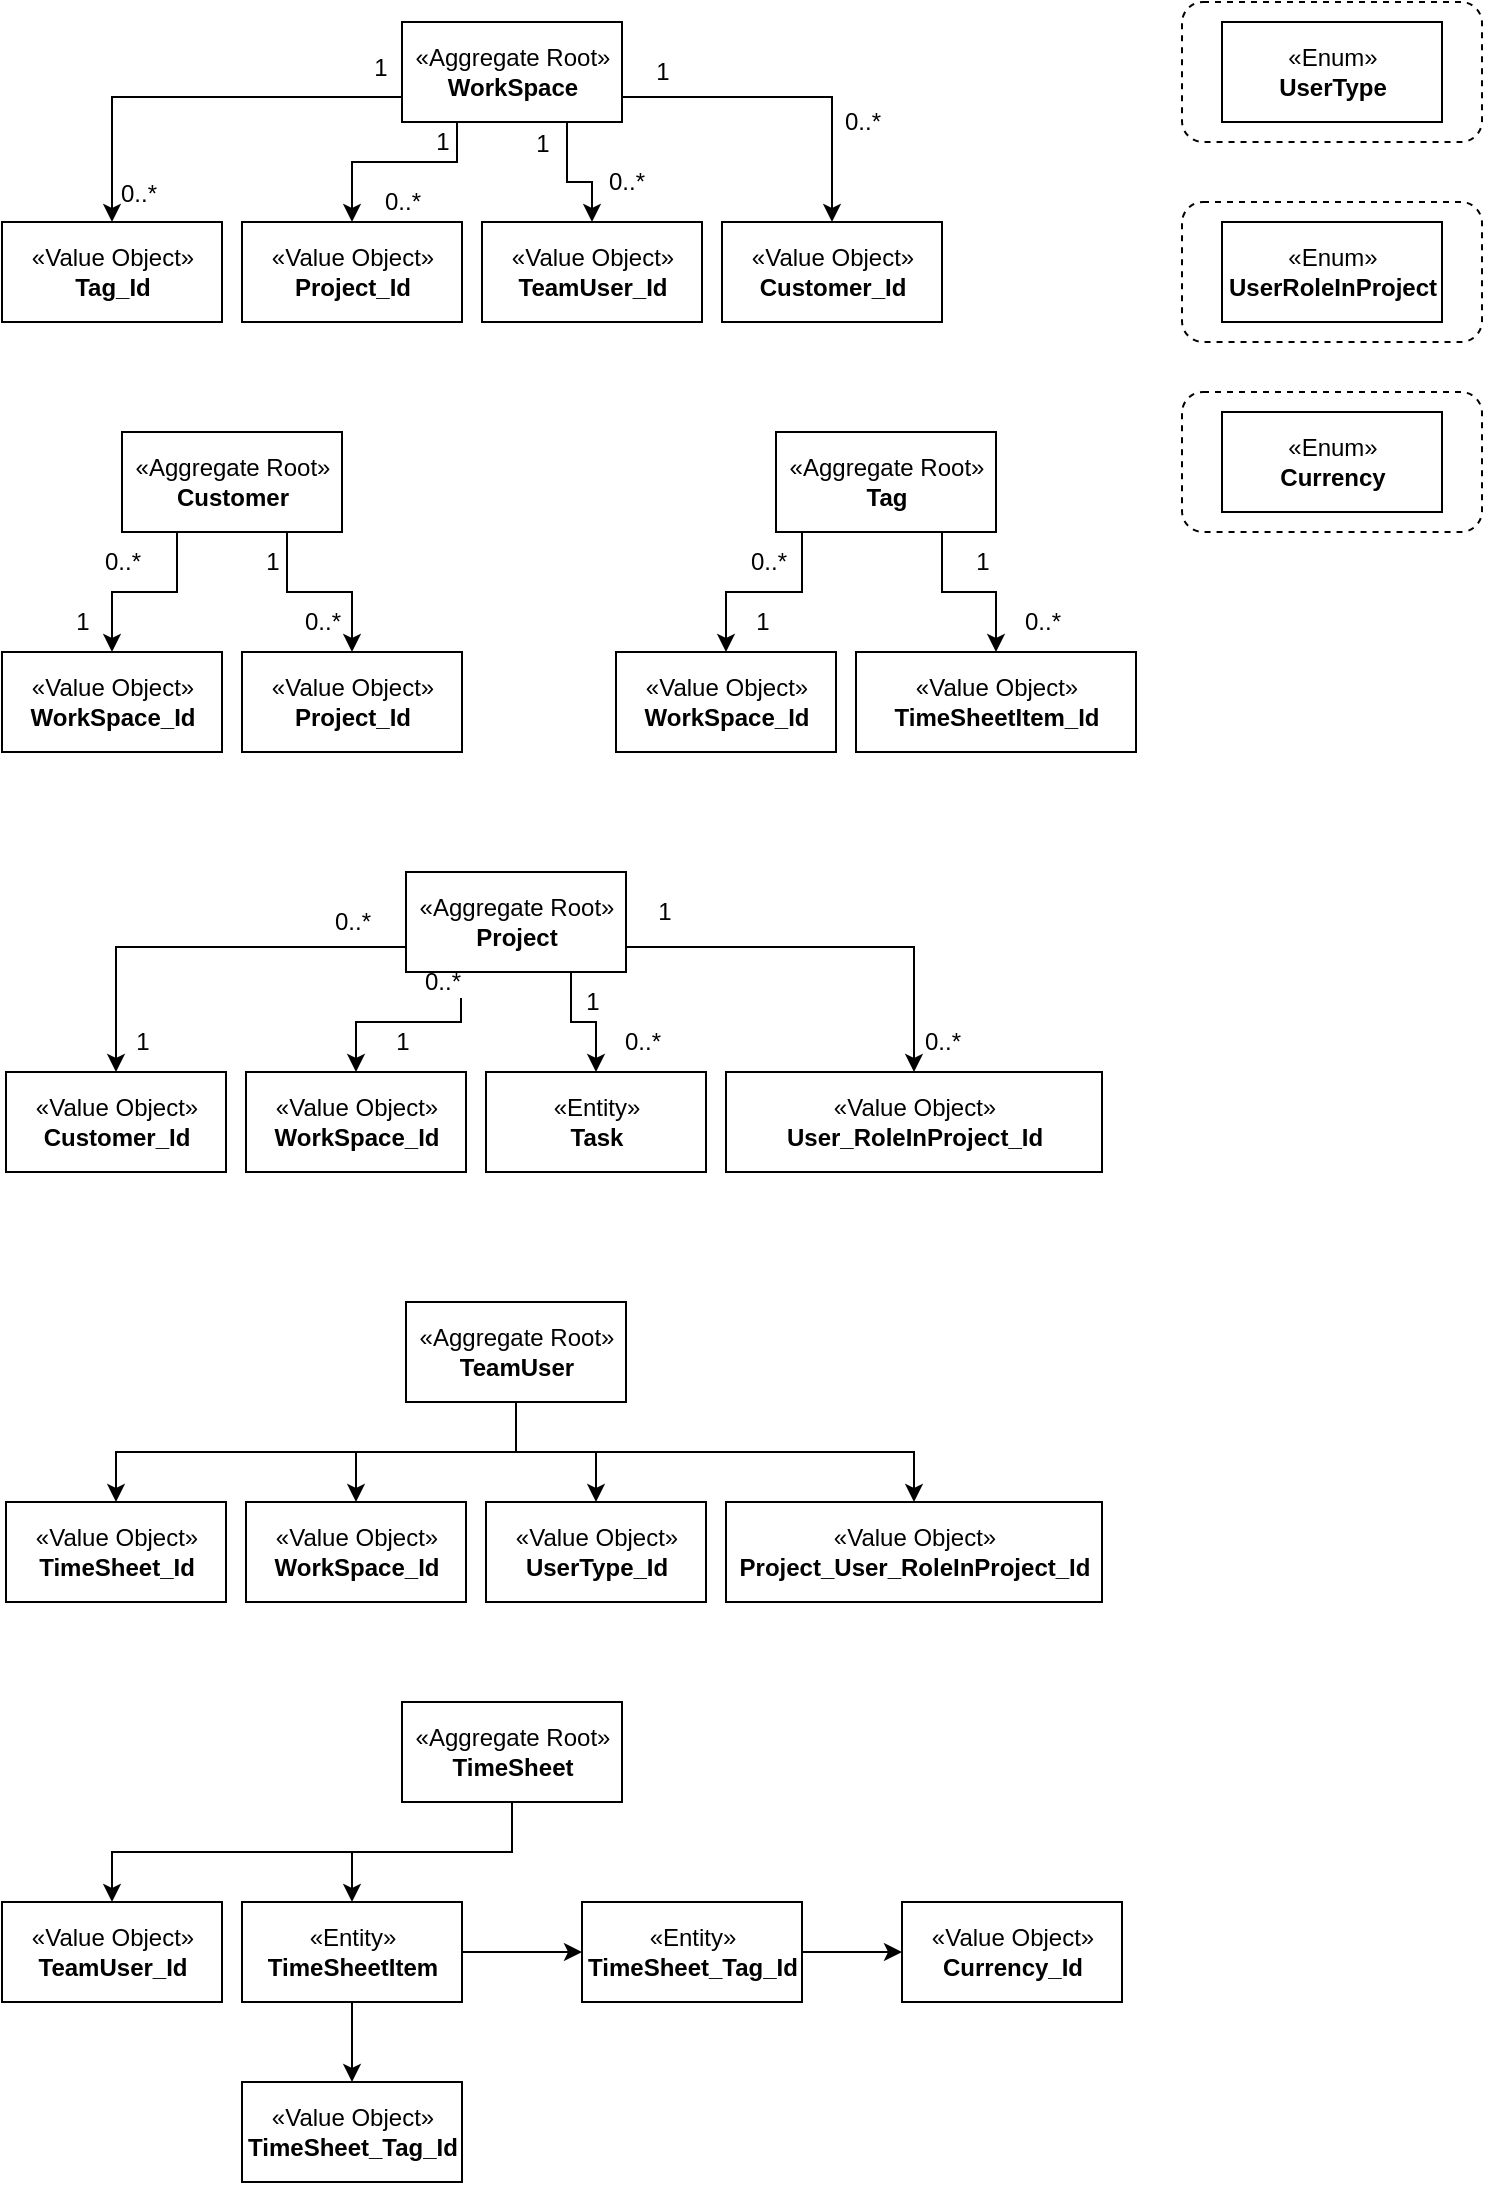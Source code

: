 <mxfile version="11.1.4" type="device"><diagram id="qc4NHHZFJ22QZ8N9rFCM" name="Domain Model By Associations"><mxGraphModel dx="1422" dy="824" grid="1" gridSize="10" guides="1" tooltips="1" connect="1" arrows="1" fold="1" page="1" pageScale="1" pageWidth="827" pageHeight="1169" math="0" shadow="0"><root><mxCell id="hbZJrL5-JNAS7463Lo1K-0"/><mxCell id="hbZJrL5-JNAS7463Lo1K-1" parent="hbZJrL5-JNAS7463Lo1K-0"/><mxCell id="t7W79FTYh01L5Vw371Bh-11" style="edgeStyle=orthogonalEdgeStyle;rounded=0;orthogonalLoop=1;jettySize=auto;html=1;exitX=0;exitY=0.75;exitDx=0;exitDy=0;entryX=0.5;entryY=0;entryDx=0;entryDy=0;" parent="hbZJrL5-JNAS7463Lo1K-1" source="t7W79FTYh01L5Vw371Bh-1" target="t7W79FTYh01L5Vw371Bh-5" edge="1"><mxGeometry relative="1" as="geometry"><Array as="points"><mxPoint x="85" y="58"/></Array></mxGeometry></mxCell><mxCell id="t7W79FTYh01L5Vw371Bh-79" value="0..*" style="text;html=1;resizable=0;points=[];align=center;verticalAlign=middle;labelBackgroundColor=#ffffff;" parent="t7W79FTYh01L5Vw371Bh-11" vertex="1" connectable="0"><mxGeometry x="0.712" y="-1" relative="1" as="geometry"><mxPoint x="14" y="16" as="offset"/></mxGeometry></mxCell><mxCell id="t7W79FTYh01L5Vw371Bh-80" value="1" style="text;html=1;resizable=0;points=[];align=center;verticalAlign=middle;labelBackgroundColor=#ffffff;" parent="t7W79FTYh01L5Vw371Bh-11" vertex="1" connectable="0"><mxGeometry x="0.36" relative="1" as="geometry"><mxPoint x="130" y="-15" as="offset"/></mxGeometry></mxCell><mxCell id="t7W79FTYh01L5Vw371Bh-81" style="edgeStyle=orthogonalEdgeStyle;rounded=0;orthogonalLoop=1;jettySize=auto;html=1;exitX=0.25;exitY=1;exitDx=0;exitDy=0;" parent="hbZJrL5-JNAS7463Lo1K-1" source="t7W79FTYh01L5Vw371Bh-1" target="t7W79FTYh01L5Vw371Bh-3" edge="1"><mxGeometry relative="1" as="geometry"><mxPoint x="270" y="90" as="sourcePoint"/><Array as="points"><mxPoint x="258" y="90"/><mxPoint x="205" y="90"/></Array></mxGeometry></mxCell><mxCell id="t7W79FTYh01L5Vw371Bh-82" value="1" style="text;html=1;resizable=0;points=[];align=center;verticalAlign=middle;labelBackgroundColor=#ffffff;" parent="t7W79FTYh01L5Vw371Bh-81" vertex="1" connectable="0"><mxGeometry x="-0.631" y="-12" relative="1" as="geometry"><mxPoint x="4" y="-9" as="offset"/></mxGeometry></mxCell><mxCell id="t7W79FTYh01L5Vw371Bh-83" value="0..*" style="text;html=1;resizable=0;points=[];align=center;verticalAlign=middle;labelBackgroundColor=#ffffff;" parent="t7W79FTYh01L5Vw371Bh-81" vertex="1" connectable="0"><mxGeometry x="0.146" relative="1" as="geometry"><mxPoint x="11" y="20" as="offset"/></mxGeometry></mxCell><mxCell id="t7W79FTYh01L5Vw371Bh-1" value="«Aggregate Root»&lt;br&gt;&lt;b&gt;WorkSpace&lt;/b&gt;" style="html=1;" parent="hbZJrL5-JNAS7463Lo1K-1" vertex="1"><mxGeometry x="230" y="20" width="110" height="50" as="geometry"/></mxCell><mxCell id="t7W79FTYh01L5Vw371Bh-2" value="«Value Object»&lt;br&gt;&lt;b&gt;TeamUser_Id&lt;/b&gt;" style="html=1;" parent="hbZJrL5-JNAS7463Lo1K-1" vertex="1"><mxGeometry x="270" y="120" width="110" height="50" as="geometry"/></mxCell><mxCell id="t7W79FTYh01L5Vw371Bh-3" value="«Value Object»&lt;br&gt;&lt;b&gt;Project_Id&lt;/b&gt;" style="html=1;" parent="hbZJrL5-JNAS7463Lo1K-1" vertex="1"><mxGeometry x="150" y="120" width="110" height="50" as="geometry"/></mxCell><mxCell id="t7W79FTYh01L5Vw371Bh-4" value="«Value Object»&lt;br&gt;&lt;b&gt;Customer_Id&lt;/b&gt;" style="html=1;" parent="hbZJrL5-JNAS7463Lo1K-1" vertex="1"><mxGeometry x="390" y="120" width="110" height="50" as="geometry"/></mxCell><mxCell id="t7W79FTYh01L5Vw371Bh-5" value="«Value Object»&lt;br&gt;&lt;b&gt;Tag_Id&lt;/b&gt;" style="html=1;" parent="hbZJrL5-JNAS7463Lo1K-1" vertex="1"><mxGeometry x="30" y="120" width="110" height="50" as="geometry"/></mxCell><mxCell id="t7W79FTYh01L5Vw371Bh-93" style="edgeStyle=orthogonalEdgeStyle;rounded=0;orthogonalLoop=1;jettySize=auto;html=1;exitX=0.25;exitY=1;exitDx=0;exitDy=0;entryX=0.5;entryY=0;entryDx=0;entryDy=0;" parent="hbZJrL5-JNAS7463Lo1K-1" source="t7W79FTYh01L5Vw371Bh-19" target="t7W79FTYh01L5Vw371Bh-23" edge="1"><mxGeometry relative="1" as="geometry"/></mxCell><mxCell id="t7W79FTYh01L5Vw371Bh-94" value="1" style="text;html=1;resizable=0;points=[];align=center;verticalAlign=middle;labelBackgroundColor=#ffffff;" parent="t7W79FTYh01L5Vw371Bh-93" vertex="1" connectable="0"><mxGeometry x="-0.398" y="-7" relative="1" as="geometry"><mxPoint x="-41" y="17" as="offset"/></mxGeometry></mxCell><mxCell id="t7W79FTYh01L5Vw371Bh-95" value="0..*" style="text;html=1;resizable=0;points=[];align=center;verticalAlign=middle;labelBackgroundColor=#ffffff;" parent="t7W79FTYh01L5Vw371Bh-93" vertex="1" connectable="0"><mxGeometry x="0.441" relative="1" as="geometry"><mxPoint x="5" y="-19" as="offset"/></mxGeometry></mxCell><mxCell id="t7W79FTYh01L5Vw371Bh-19" value="«Aggregate Root»&lt;br&gt;&lt;b&gt;Customer&lt;/b&gt;" style="html=1;" parent="hbZJrL5-JNAS7463Lo1K-1" vertex="1"><mxGeometry x="90" y="225" width="110" height="50" as="geometry"/></mxCell><mxCell id="t7W79FTYh01L5Vw371Bh-23" value="«Value Object»&lt;br&gt;&lt;b&gt;WorkSpace_Id&lt;/b&gt;" style="html=1;" parent="hbZJrL5-JNAS7463Lo1K-1" vertex="1"><mxGeometry x="30" y="335" width="110" height="50" as="geometry"/></mxCell><mxCell id="t7W79FTYh01L5Vw371Bh-24" value="«Value Object»&lt;br&gt;&lt;b&gt;Project_Id&lt;/b&gt;" style="html=1;" parent="hbZJrL5-JNAS7463Lo1K-1" vertex="1"><mxGeometry x="150" y="335" width="110" height="50" as="geometry"/></mxCell><mxCell id="t7W79FTYh01L5Vw371Bh-26" style="edgeStyle=orthogonalEdgeStyle;rounded=0;orthogonalLoop=1;jettySize=auto;html=1;exitX=0.5;exitY=1;exitDx=0;exitDy=0;entryX=0.5;entryY=0;entryDx=0;entryDy=0;" parent="hbZJrL5-JNAS7463Lo1K-1" source="t7W79FTYh01L5Vw371Bh-28" target="t7W79FTYh01L5Vw371Bh-29" edge="1"><mxGeometry relative="1" as="geometry"><Array as="points"><mxPoint x="430" y="275"/><mxPoint x="430" y="305"/><mxPoint x="392" y="305"/></Array></mxGeometry></mxCell><mxCell id="t7W79FTYh01L5Vw371Bh-99" value="1" style="text;html=1;resizable=0;points=[];align=center;verticalAlign=middle;labelBackgroundColor=#ffffff;" parent="t7W79FTYh01L5Vw371Bh-26" vertex="1" connectable="0"><mxGeometry x="0.5" y="3" relative="1" as="geometry"><mxPoint x="13" y="12" as="offset"/></mxGeometry></mxCell><mxCell id="t7W79FTYh01L5Vw371Bh-100" value="0..*" style="text;html=1;resizable=0;points=[];align=center;verticalAlign=middle;labelBackgroundColor=#ffffff;" parent="t7W79FTYh01L5Vw371Bh-26" vertex="1" connectable="0"><mxGeometry x="0.1" y="-1" relative="1" as="geometry"><mxPoint x="-12" y="-14" as="offset"/></mxGeometry></mxCell><mxCell id="t7W79FTYh01L5Vw371Bh-27" style="edgeStyle=orthogonalEdgeStyle;rounded=0;orthogonalLoop=1;jettySize=auto;html=1;exitX=0.5;exitY=1;exitDx=0;exitDy=0;entryX=0.5;entryY=0;entryDx=0;entryDy=0;" parent="hbZJrL5-JNAS7463Lo1K-1" source="t7W79FTYh01L5Vw371Bh-28" target="t7W79FTYh01L5Vw371Bh-30" edge="1"><mxGeometry relative="1" as="geometry"><Array as="points"><mxPoint x="500" y="275"/><mxPoint x="500" y="305"/><mxPoint x="527" y="305"/></Array></mxGeometry></mxCell><mxCell id="t7W79FTYh01L5Vw371Bh-101" value="0..*" style="text;html=1;resizable=0;points=[];align=center;verticalAlign=middle;labelBackgroundColor=#ffffff;" parent="t7W79FTYh01L5Vw371Bh-27" vertex="1" connectable="0"><mxGeometry x="0.061" relative="1" as="geometry"><mxPoint x="47" y="15" as="offset"/></mxGeometry></mxCell><mxCell id="t7W79FTYh01L5Vw371Bh-102" value="1" style="text;html=1;resizable=0;points=[];align=center;verticalAlign=middle;labelBackgroundColor=#ffffff;" parent="t7W79FTYh01L5Vw371Bh-27" vertex="1" connectable="0"><mxGeometry x="0.513" y="-1" relative="1" as="geometry"><mxPoint x="-6" y="-17" as="offset"/></mxGeometry></mxCell><mxCell id="t7W79FTYh01L5Vw371Bh-28" value="«Aggregate Root»&lt;br&gt;&lt;b&gt;Tag&lt;/b&gt;" style="html=1;" parent="hbZJrL5-JNAS7463Lo1K-1" vertex="1"><mxGeometry x="417" y="225" width="110" height="50" as="geometry"/></mxCell><mxCell id="t7W79FTYh01L5Vw371Bh-29" value="«Value Object»&lt;br&gt;&lt;b&gt;WorkSpace_Id&lt;/b&gt;" style="html=1;" parent="hbZJrL5-JNAS7463Lo1K-1" vertex="1"><mxGeometry x="337" y="335" width="110" height="50" as="geometry"/></mxCell><mxCell id="t7W79FTYh01L5Vw371Bh-30" value="«Value Object»&lt;br&gt;&lt;b&gt;TimeSheetItem_Id&lt;/b&gt;" style="html=1;" parent="hbZJrL5-JNAS7463Lo1K-1" vertex="1"><mxGeometry x="457" y="335" width="140" height="50" as="geometry"/></mxCell><mxCell id="t7W79FTYh01L5Vw371Bh-33" value="«Enum»&lt;br&gt;&lt;b&gt;UserType&lt;/b&gt;" style="html=1;" parent="hbZJrL5-JNAS7463Lo1K-1" vertex="1"><mxGeometry x="640" y="20" width="110" height="50" as="geometry"/></mxCell><mxCell id="t7W79FTYh01L5Vw371Bh-34" value="«Enum»&lt;br&gt;&lt;b&gt;UserRoleInProject&lt;/b&gt;" style="html=1;" parent="hbZJrL5-JNAS7463Lo1K-1" vertex="1"><mxGeometry x="640" y="120" width="110" height="50" as="geometry"/></mxCell><mxCell id="t7W79FTYh01L5Vw371Bh-103" style="edgeStyle=orthogonalEdgeStyle;rounded=0;orthogonalLoop=1;jettySize=auto;html=1;exitX=0;exitY=0.75;exitDx=0;exitDy=0;entryX=0.5;entryY=0;entryDx=0;entryDy=0;" parent="hbZJrL5-JNAS7463Lo1K-1" source="t7W79FTYh01L5Vw371Bh-39" target="t7W79FTYh01L5Vw371Bh-43" edge="1"><mxGeometry relative="1" as="geometry"/></mxCell><mxCell id="t7W79FTYh01L5Vw371Bh-107" value="0..*" style="text;html=1;resizable=0;points=[];align=center;verticalAlign=middle;labelBackgroundColor=#ffffff;" parent="t7W79FTYh01L5Vw371Bh-103" vertex="1" connectable="0"><mxGeometry x="0.391" y="19" relative="1" as="geometry"><mxPoint x="117" y="-32" as="offset"/></mxGeometry></mxCell><mxCell id="t7W79FTYh01L5Vw371Bh-108" value="1" style="text;html=1;resizable=0;points=[];align=center;verticalAlign=middle;labelBackgroundColor=#ffffff;" parent="t7W79FTYh01L5Vw371Bh-103" vertex="1" connectable="0"><mxGeometry x="0.401" y="18" relative="1" as="geometry"><mxPoint x="-5" y="47" as="offset"/></mxGeometry></mxCell><mxCell id="t7W79FTYh01L5Vw371Bh-104" style="edgeStyle=orthogonalEdgeStyle;rounded=0;orthogonalLoop=1;jettySize=auto;html=1;exitX=0.25;exitY=1;exitDx=0;exitDy=0;entryX=0.5;entryY=0;entryDx=0;entryDy=0;" parent="hbZJrL5-JNAS7463Lo1K-1" source="t7W79FTYh01L5Vw371Bh-39" target="t7W79FTYh01L5Vw371Bh-41" edge="1"><mxGeometry relative="1" as="geometry"/></mxCell><mxCell id="RNXvf9uyxc2hRUByqE5F-0" value="1" style="text;html=1;resizable=0;points=[];align=center;verticalAlign=middle;labelBackgroundColor=#ffffff;" vertex="1" connectable="0" parent="t7W79FTYh01L5Vw371Bh-104"><mxGeometry x="0.34" y="-2" relative="1" as="geometry"><mxPoint x="14" y="12" as="offset"/></mxGeometry></mxCell><mxCell id="RNXvf9uyxc2hRUByqE5F-1" value="0..*" style="text;html=1;resizable=0;points=[];align=center;verticalAlign=middle;labelBackgroundColor=#ffffff;" vertex="1" connectable="0" parent="t7W79FTYh01L5Vw371Bh-104"><mxGeometry x="-0.573" y="2" relative="1" as="geometry"><mxPoint x="-12" y="-17" as="offset"/></mxGeometry></mxCell><mxCell id="t7W79FTYh01L5Vw371Bh-105" style="edgeStyle=orthogonalEdgeStyle;rounded=0;orthogonalLoop=1;jettySize=auto;html=1;exitX=0.75;exitY=1;exitDx=0;exitDy=0;entryX=0.5;entryY=0;entryDx=0;entryDy=0;" parent="hbZJrL5-JNAS7463Lo1K-1" source="t7W79FTYh01L5Vw371Bh-39" target="t7W79FTYh01L5Vw371Bh-40" edge="1"><mxGeometry relative="1" as="geometry"><mxPoint x="400" y="510" as="targetPoint"/><Array as="points"><mxPoint x="315" y="520"/><mxPoint x="327" y="520"/></Array></mxGeometry></mxCell><mxCell id="RNXvf9uyxc2hRUByqE5F-2" value="1" style="text;html=1;resizable=0;points=[];align=center;verticalAlign=middle;labelBackgroundColor=#ffffff;" vertex="1" connectable="0" parent="t7W79FTYh01L5Vw371Bh-105"><mxGeometry x="0.617" y="-1" relative="1" as="geometry"><mxPoint x="-1" y="-23" as="offset"/></mxGeometry></mxCell><mxCell id="RNXvf9uyxc2hRUByqE5F-3" value="0..*" style="text;html=1;resizable=0;points=[];align=center;verticalAlign=middle;labelBackgroundColor=#ffffff;" vertex="1" connectable="0" parent="t7W79FTYh01L5Vw371Bh-105"><mxGeometry x="0.55" y="2" relative="1" as="geometry"><mxPoint x="21" y="-1" as="offset"/></mxGeometry></mxCell><mxCell id="t7W79FTYh01L5Vw371Bh-106" style="edgeStyle=orthogonalEdgeStyle;rounded=0;orthogonalLoop=1;jettySize=auto;html=1;exitX=1;exitY=0.75;exitDx=0;exitDy=0;entryX=0.5;entryY=0;entryDx=0;entryDy=0;" parent="hbZJrL5-JNAS7463Lo1K-1" source="t7W79FTYh01L5Vw371Bh-39" target="t7W79FTYh01L5Vw371Bh-42" edge="1"><mxGeometry relative="1" as="geometry"/></mxCell><mxCell id="RNXvf9uyxc2hRUByqE5F-4" value="1" style="text;html=1;resizable=0;points=[];align=center;verticalAlign=middle;labelBackgroundColor=#ffffff;" vertex="1" connectable="0" parent="t7W79FTYh01L5Vw371Bh-106"><mxGeometry x="0.194" y="1" relative="1" as="geometry"><mxPoint x="-105" y="-17" as="offset"/></mxGeometry></mxCell><mxCell id="RNXvf9uyxc2hRUByqE5F-5" value="0..*" style="text;html=1;resizable=0;points=[];align=center;verticalAlign=middle;labelBackgroundColor=#ffffff;" vertex="1" connectable="0" parent="t7W79FTYh01L5Vw371Bh-106"><mxGeometry x="0.398" y="-15" relative="1" as="geometry"><mxPoint x="29" y="47" as="offset"/></mxGeometry></mxCell><mxCell id="t7W79FTYh01L5Vw371Bh-39" value="«Aggregate Root»&lt;br&gt;&lt;b&gt;Project&lt;/b&gt;" style="html=1;" parent="hbZJrL5-JNAS7463Lo1K-1" vertex="1"><mxGeometry x="232" y="445" width="110" height="50" as="geometry"/></mxCell><mxCell id="t7W79FTYh01L5Vw371Bh-40" value="«Entity»&lt;br&gt;&lt;b&gt;Task&lt;/b&gt;" style="html=1;" parent="hbZJrL5-JNAS7463Lo1K-1" vertex="1"><mxGeometry x="272" y="545" width="110" height="50" as="geometry"/></mxCell><mxCell id="t7W79FTYh01L5Vw371Bh-41" value="«Value Object»&lt;br&gt;&lt;b&gt;WorkSpace_Id&lt;/b&gt;" style="html=1;" parent="hbZJrL5-JNAS7463Lo1K-1" vertex="1"><mxGeometry x="152" y="545" width="110" height="50" as="geometry"/></mxCell><mxCell id="t7W79FTYh01L5Vw371Bh-42" value="«Value Object»&lt;br&gt;&lt;b&gt;User_RoleInProject_Id&lt;/b&gt;" style="html=1;" parent="hbZJrL5-JNAS7463Lo1K-1" vertex="1"><mxGeometry x="392" y="545" width="188" height="50" as="geometry"/></mxCell><mxCell id="t7W79FTYh01L5Vw371Bh-43" value="«Value Object»&lt;br&gt;&lt;b&gt;Customer_Id&lt;/b&gt;" style="html=1;" parent="hbZJrL5-JNAS7463Lo1K-1" vertex="1"><mxGeometry x="32" y="545" width="110" height="50" as="geometry"/></mxCell><mxCell id="t7W79FTYh01L5Vw371Bh-47" value="" style="rounded=1;whiteSpace=wrap;html=1;fillColor=none;dashed=1;" parent="hbZJrL5-JNAS7463Lo1K-1" vertex="1"><mxGeometry x="620" y="10" width="150" height="70" as="geometry"/></mxCell><mxCell id="t7W79FTYh01L5Vw371Bh-49" value="" style="rounded=1;whiteSpace=wrap;html=1;fillColor=none;dashed=1;" parent="hbZJrL5-JNAS7463Lo1K-1" vertex="1"><mxGeometry x="620" y="110" width="150" height="70" as="geometry"/></mxCell><mxCell id="t7W79FTYh01L5Vw371Bh-51" style="edgeStyle=orthogonalEdgeStyle;rounded=0;orthogonalLoop=1;jettySize=auto;html=1;exitX=0.5;exitY=1;exitDx=0;exitDy=0;entryX=0.5;entryY=0;entryDx=0;entryDy=0;" parent="hbZJrL5-JNAS7463Lo1K-1" source="t7W79FTYh01L5Vw371Bh-55" target="t7W79FTYh01L5Vw371Bh-59" edge="1"><mxGeometry relative="1" as="geometry"/></mxCell><mxCell id="t7W79FTYh01L5Vw371Bh-52" style="edgeStyle=orthogonalEdgeStyle;rounded=0;orthogonalLoop=1;jettySize=auto;html=1;exitX=0.75;exitY=1;exitDx=0;exitDy=0;entryX=0.5;entryY=0;entryDx=0;entryDy=0;" parent="hbZJrL5-JNAS7463Lo1K-1" source="t7W79FTYh01L5Vw371Bh-55" target="t7W79FTYh01L5Vw371Bh-57" edge="1"><mxGeometry relative="1" as="geometry"><Array as="points"><mxPoint x="287" y="710"/><mxPoint x="287" y="735"/><mxPoint x="207" y="735"/></Array></mxGeometry></mxCell><mxCell id="t7W79FTYh01L5Vw371Bh-53" style="edgeStyle=orthogonalEdgeStyle;rounded=0;orthogonalLoop=1;jettySize=auto;html=1;exitX=0.5;exitY=1;exitDx=0;exitDy=0;entryX=0.5;entryY=0;entryDx=0;entryDy=0;" parent="hbZJrL5-JNAS7463Lo1K-1" source="t7W79FTYh01L5Vw371Bh-55" target="t7W79FTYh01L5Vw371Bh-56" edge="1"><mxGeometry relative="1" as="geometry"/></mxCell><mxCell id="t7W79FTYh01L5Vw371Bh-54" style="edgeStyle=orthogonalEdgeStyle;rounded=0;orthogonalLoop=1;jettySize=auto;html=1;exitX=0.5;exitY=1;exitDx=0;exitDy=0;entryX=0.5;entryY=0;entryDx=0;entryDy=0;" parent="hbZJrL5-JNAS7463Lo1K-1" source="t7W79FTYh01L5Vw371Bh-55" target="t7W79FTYh01L5Vw371Bh-58" edge="1"><mxGeometry relative="1" as="geometry"/></mxCell><mxCell id="t7W79FTYh01L5Vw371Bh-55" value="«Aggregate Root»&lt;br&gt;&lt;b&gt;TeamUser&lt;/b&gt;" style="html=1;" parent="hbZJrL5-JNAS7463Lo1K-1" vertex="1"><mxGeometry x="232" y="660" width="110" height="50" as="geometry"/></mxCell><mxCell id="t7W79FTYh01L5Vw371Bh-56" value="«Value Object»&lt;br&gt;&lt;b&gt;UserType_Id&lt;/b&gt;" style="html=1;" parent="hbZJrL5-JNAS7463Lo1K-1" vertex="1"><mxGeometry x="272" y="760" width="110" height="50" as="geometry"/></mxCell><mxCell id="t7W79FTYh01L5Vw371Bh-57" value="«Value Object»&lt;br&gt;&lt;b&gt;WorkSpace_Id&lt;/b&gt;" style="html=1;" parent="hbZJrL5-JNAS7463Lo1K-1" vertex="1"><mxGeometry x="152" y="760" width="110" height="50" as="geometry"/></mxCell><mxCell id="t7W79FTYh01L5Vw371Bh-58" value="«Value Object»&lt;br&gt;&lt;b&gt;Project_User_RoleInProject_Id&lt;/b&gt;" style="html=1;" parent="hbZJrL5-JNAS7463Lo1K-1" vertex="1"><mxGeometry x="392" y="760" width="188" height="50" as="geometry"/></mxCell><mxCell id="t7W79FTYh01L5Vw371Bh-59" value="«Value Object»&lt;br&gt;&lt;b&gt;TimeSheet_Id&lt;/b&gt;" style="html=1;" parent="hbZJrL5-JNAS7463Lo1K-1" vertex="1"><mxGeometry x="32" y="760" width="110" height="50" as="geometry"/></mxCell><mxCell id="t7W79FTYh01L5Vw371Bh-61" style="edgeStyle=orthogonalEdgeStyle;rounded=0;orthogonalLoop=1;jettySize=auto;html=1;exitX=0.5;exitY=1;exitDx=0;exitDy=0;entryX=0.5;entryY=0;entryDx=0;entryDy=0;" parent="hbZJrL5-JNAS7463Lo1K-1" source="t7W79FTYh01L5Vw371Bh-65" target="t7W79FTYh01L5Vw371Bh-69" edge="1"><mxGeometry relative="1" as="geometry"/></mxCell><mxCell id="t7W79FTYh01L5Vw371Bh-62" style="edgeStyle=orthogonalEdgeStyle;rounded=0;orthogonalLoop=1;jettySize=auto;html=1;exitX=0.75;exitY=1;exitDx=0;exitDy=0;entryX=0.5;entryY=0;entryDx=0;entryDy=0;" parent="hbZJrL5-JNAS7463Lo1K-1" source="t7W79FTYh01L5Vw371Bh-65" target="t7W79FTYh01L5Vw371Bh-67" edge="1"><mxGeometry relative="1" as="geometry"><Array as="points"><mxPoint x="285" y="910"/><mxPoint x="285" y="935"/><mxPoint x="205" y="935"/></Array></mxGeometry></mxCell><mxCell id="t7W79FTYh01L5Vw371Bh-65" value="«Aggregate Root»&lt;br&gt;&lt;b&gt;TimeSheet&lt;/b&gt;" style="html=1;" parent="hbZJrL5-JNAS7463Lo1K-1" vertex="1"><mxGeometry x="230" y="860" width="110" height="50" as="geometry"/></mxCell><mxCell id="t7W79FTYh01L5Vw371Bh-71" style="edgeStyle=orthogonalEdgeStyle;rounded=0;orthogonalLoop=1;jettySize=auto;html=1;exitX=0.5;exitY=1;exitDx=0;exitDy=0;entryX=0.5;entryY=0;entryDx=0;entryDy=0;" parent="hbZJrL5-JNAS7463Lo1K-1" source="t7W79FTYh01L5Vw371Bh-67" target="t7W79FTYh01L5Vw371Bh-70" edge="1"><mxGeometry relative="1" as="geometry"/></mxCell><mxCell id="t7W79FTYh01L5Vw371Bh-73" style="edgeStyle=orthogonalEdgeStyle;rounded=0;orthogonalLoop=1;jettySize=auto;html=1;exitX=1;exitY=0.5;exitDx=0;exitDy=0;entryX=0;entryY=0.5;entryDx=0;entryDy=0;" parent="hbZJrL5-JNAS7463Lo1K-1" source="t7W79FTYh01L5Vw371Bh-67" target="t7W79FTYh01L5Vw371Bh-72" edge="1"><mxGeometry relative="1" as="geometry"/></mxCell><mxCell id="t7W79FTYh01L5Vw371Bh-67" value="«Entity»&lt;br&gt;&lt;b&gt;TimeSheetItem&lt;/b&gt;" style="html=1;" parent="hbZJrL5-JNAS7463Lo1K-1" vertex="1"><mxGeometry x="150" y="960" width="110" height="50" as="geometry"/></mxCell><mxCell id="t7W79FTYh01L5Vw371Bh-69" value="«Value Object»&lt;br&gt;&lt;b&gt;TeamUser_Id&lt;/b&gt;" style="html=1;" parent="hbZJrL5-JNAS7463Lo1K-1" vertex="1"><mxGeometry x="30" y="960" width="110" height="50" as="geometry"/></mxCell><mxCell id="t7W79FTYh01L5Vw371Bh-70" value="«Value Object»&lt;br&gt;&lt;b&gt;TimeSheet_Tag_Id&lt;/b&gt;" style="html=1;" parent="hbZJrL5-JNAS7463Lo1K-1" vertex="1"><mxGeometry x="150" y="1050" width="110" height="50" as="geometry"/></mxCell><mxCell id="t7W79FTYh01L5Vw371Bh-78" style="edgeStyle=orthogonalEdgeStyle;rounded=0;orthogonalLoop=1;jettySize=auto;html=1;exitX=1;exitY=0.5;exitDx=0;exitDy=0;entryX=0;entryY=0.5;entryDx=0;entryDy=0;" parent="hbZJrL5-JNAS7463Lo1K-1" source="t7W79FTYh01L5Vw371Bh-72" target="t7W79FTYh01L5Vw371Bh-74" edge="1"><mxGeometry relative="1" as="geometry"/></mxCell><mxCell id="t7W79FTYh01L5Vw371Bh-72" value="«Entity»&lt;br&gt;&lt;b&gt;TimeSheet_Tag_Id&lt;/b&gt;" style="html=1;" parent="hbZJrL5-JNAS7463Lo1K-1" vertex="1"><mxGeometry x="320" y="960" width="110" height="50" as="geometry"/></mxCell><mxCell id="t7W79FTYh01L5Vw371Bh-74" value="«Value Object»&lt;br&gt;&lt;b&gt;Currency_Id&lt;/b&gt;" style="html=1;" parent="hbZJrL5-JNAS7463Lo1K-1" vertex="1"><mxGeometry x="480" y="960" width="110" height="50" as="geometry"/></mxCell><mxCell id="t7W79FTYh01L5Vw371Bh-75" value="«Enum»&lt;br&gt;&lt;b&gt;Currency&lt;/b&gt;" style="html=1;" parent="hbZJrL5-JNAS7463Lo1K-1" vertex="1"><mxGeometry x="640" y="215" width="110" height="50" as="geometry"/></mxCell><mxCell id="t7W79FTYh01L5Vw371Bh-77" value="" style="rounded=1;whiteSpace=wrap;html=1;fillColor=none;dashed=1;" parent="hbZJrL5-JNAS7463Lo1K-1" vertex="1"><mxGeometry x="620" y="205" width="150" height="70" as="geometry"/></mxCell><mxCell id="t7W79FTYh01L5Vw371Bh-84" style="edgeStyle=orthogonalEdgeStyle;rounded=0;orthogonalLoop=1;jettySize=auto;html=1;exitX=0.75;exitY=1;exitDx=0;exitDy=0;entryX=0.5;entryY=0;entryDx=0;entryDy=0;" parent="hbZJrL5-JNAS7463Lo1K-1" source="t7W79FTYh01L5Vw371Bh-1" target="t7W79FTYh01L5Vw371Bh-2" edge="1"><mxGeometry relative="1" as="geometry"><mxPoint x="268" y="80" as="sourcePoint"/><mxPoint x="215" y="130" as="targetPoint"/><Array as="points"><mxPoint x="313" y="100"/><mxPoint x="325" y="100"/></Array></mxGeometry></mxCell><mxCell id="t7W79FTYh01L5Vw371Bh-85" value="1" style="text;html=1;resizable=0;points=[];align=center;verticalAlign=middle;labelBackgroundColor=#ffffff;" parent="t7W79FTYh01L5Vw371Bh-84" vertex="1" connectable="0"><mxGeometry x="-0.631" y="-12" relative="1" as="geometry"><mxPoint x="-1" y="-1" as="offset"/></mxGeometry></mxCell><mxCell id="t7W79FTYh01L5Vw371Bh-86" value="0..*" style="text;html=1;resizable=0;points=[];align=center;verticalAlign=middle;labelBackgroundColor=#ffffff;" parent="t7W79FTYh01L5Vw371Bh-84" vertex="1" connectable="0"><mxGeometry x="0.146" relative="1" as="geometry"><mxPoint x="23" as="offset"/></mxGeometry></mxCell><mxCell id="t7W79FTYh01L5Vw371Bh-87" style="edgeStyle=orthogonalEdgeStyle;rounded=0;orthogonalLoop=1;jettySize=auto;html=1;exitX=1;exitY=0.75;exitDx=0;exitDy=0;entryX=0.5;entryY=0;entryDx=0;entryDy=0;" parent="hbZJrL5-JNAS7463Lo1K-1" source="t7W79FTYh01L5Vw371Bh-1" target="t7W79FTYh01L5Vw371Bh-4" edge="1"><mxGeometry relative="1" as="geometry"><mxPoint x="323" y="80" as="sourcePoint"/><mxPoint x="335" y="130" as="targetPoint"/><Array as="points"><mxPoint x="445" y="58"/></Array></mxGeometry></mxCell><mxCell id="t7W79FTYh01L5Vw371Bh-88" value="1" style="text;html=1;resizable=0;points=[];align=center;verticalAlign=middle;labelBackgroundColor=#ffffff;" parent="t7W79FTYh01L5Vw371Bh-87" vertex="1" connectable="0"><mxGeometry x="-0.631" y="-12" relative="1" as="geometry"><mxPoint x="-11" y="-25" as="offset"/></mxGeometry></mxCell><mxCell id="t7W79FTYh01L5Vw371Bh-89" value="0..*" style="text;html=1;resizable=0;points=[];align=center;verticalAlign=middle;labelBackgroundColor=#ffffff;" parent="t7W79FTYh01L5Vw371Bh-87" vertex="1" connectable="0"><mxGeometry x="0.146" relative="1" as="geometry"><mxPoint x="24" y="12" as="offset"/></mxGeometry></mxCell><mxCell id="t7W79FTYh01L5Vw371Bh-96" style="edgeStyle=orthogonalEdgeStyle;rounded=0;orthogonalLoop=1;jettySize=auto;html=1;exitX=0.75;exitY=1;exitDx=0;exitDy=0;entryX=0.5;entryY=0;entryDx=0;entryDy=0;" parent="hbZJrL5-JNAS7463Lo1K-1" source="t7W79FTYh01L5Vw371Bh-19" target="t7W79FTYh01L5Vw371Bh-24" edge="1"><mxGeometry relative="1" as="geometry"><mxPoint x="223.5" y="275" as="sourcePoint"/><mxPoint x="190.5" y="335" as="targetPoint"/></mxGeometry></mxCell><mxCell id="t7W79FTYh01L5Vw371Bh-97" value="1" style="text;html=1;resizable=0;points=[];align=center;verticalAlign=middle;labelBackgroundColor=#ffffff;" parent="t7W79FTYh01L5Vw371Bh-96" vertex="1" connectable="0"><mxGeometry x="-0.398" y="-7" relative="1" as="geometry"><mxPoint x="-1" y="-13" as="offset"/></mxGeometry></mxCell><mxCell id="t7W79FTYh01L5Vw371Bh-98" value="0..*" style="text;html=1;resizable=0;points=[];align=center;verticalAlign=middle;labelBackgroundColor=#ffffff;" parent="t7W79FTYh01L5Vw371Bh-96" vertex="1" connectable="0"><mxGeometry x="0.441" relative="1" as="geometry"><mxPoint x="-15" y="11" as="offset"/></mxGeometry></mxCell></root></mxGraphModel></diagram></mxfile>